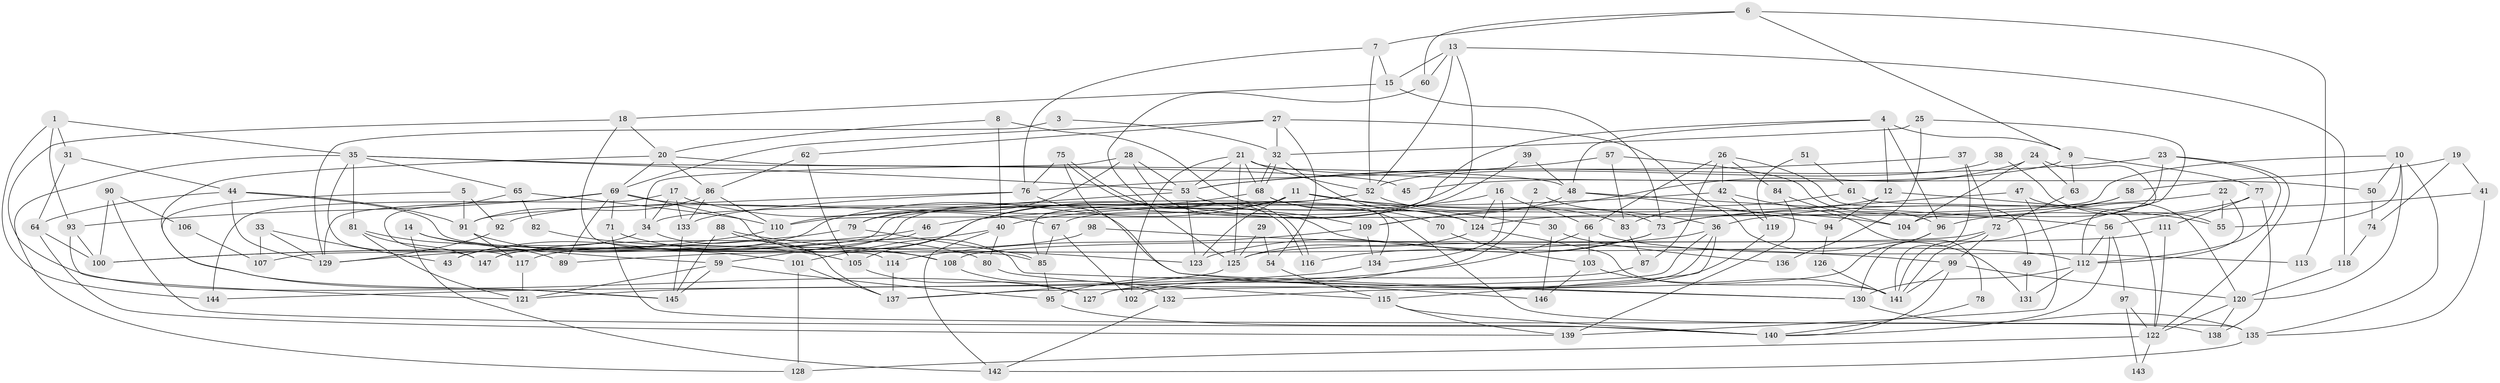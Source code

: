 // coarse degree distribution, {5: 0.11224489795918367, 2: 0.08163265306122448, 8: 0.061224489795918366, 4: 0.17346938775510204, 6: 0.14285714285714285, 3: 0.24489795918367346, 7: 0.10204081632653061, 9: 0.05102040816326531, 11: 0.01020408163265306, 10: 0.01020408163265306, 1: 0.01020408163265306}
// Generated by graph-tools (version 1.1) at 2025/52/02/27/25 19:52:07]
// undirected, 147 vertices, 294 edges
graph export_dot {
graph [start="1"]
  node [color=gray90,style=filled];
  1;
  2;
  3;
  4;
  5;
  6;
  7;
  8;
  9;
  10;
  11;
  12;
  13;
  14;
  15;
  16;
  17;
  18;
  19;
  20;
  21;
  22;
  23;
  24;
  25;
  26;
  27;
  28;
  29;
  30;
  31;
  32;
  33;
  34;
  35;
  36;
  37;
  38;
  39;
  40;
  41;
  42;
  43;
  44;
  45;
  46;
  47;
  48;
  49;
  50;
  51;
  52;
  53;
  54;
  55;
  56;
  57;
  58;
  59;
  60;
  61;
  62;
  63;
  64;
  65;
  66;
  67;
  68;
  69;
  70;
  71;
  72;
  73;
  74;
  75;
  76;
  77;
  78;
  79;
  80;
  81;
  82;
  83;
  84;
  85;
  86;
  87;
  88;
  89;
  90;
  91;
  92;
  93;
  94;
  95;
  96;
  97;
  98;
  99;
  100;
  101;
  102;
  103;
  104;
  105;
  106;
  107;
  108;
  109;
  110;
  111;
  112;
  113;
  114;
  115;
  116;
  117;
  118;
  119;
  120;
  121;
  122;
  123;
  124;
  125;
  126;
  127;
  128;
  129;
  130;
  131;
  132;
  133;
  134;
  135;
  136;
  137;
  138;
  139;
  140;
  141;
  142;
  143;
  144;
  145;
  146;
  147;
  1 -- 35;
  1 -- 144;
  1 -- 31;
  1 -- 93;
  2 -- 73;
  2 -- 95;
  3 -- 129;
  3 -- 32;
  4 -- 9;
  4 -- 12;
  4 -- 48;
  4 -- 96;
  4 -- 147;
  5 -- 92;
  5 -- 91;
  5 -- 145;
  6 -- 9;
  6 -- 60;
  6 -- 7;
  6 -- 113;
  7 -- 76;
  7 -- 15;
  7 -- 52;
  8 -- 40;
  8 -- 20;
  8 -- 134;
  9 -- 77;
  9 -- 63;
  9 -- 45;
  10 -- 135;
  10 -- 110;
  10 -- 50;
  10 -- 55;
  10 -- 120;
  11 -- 123;
  11 -- 104;
  11 -- 30;
  11 -- 36;
  11 -- 43;
  11 -- 85;
  11 -- 92;
  12 -- 55;
  12 -- 34;
  12 -- 94;
  13 -- 15;
  13 -- 52;
  13 -- 60;
  13 -- 67;
  13 -- 118;
  14 -- 142;
  14 -- 108;
  14 -- 59;
  15 -- 18;
  15 -- 73;
  16 -- 134;
  16 -- 124;
  16 -- 40;
  16 -- 66;
  17 -- 67;
  17 -- 133;
  17 -- 34;
  17 -- 144;
  18 -- 145;
  18 -- 20;
  18 -- 114;
  19 -- 74;
  19 -- 58;
  19 -- 41;
  20 -- 86;
  20 -- 69;
  20 -- 48;
  20 -- 127;
  21 -- 102;
  21 -- 125;
  21 -- 50;
  21 -- 52;
  21 -- 53;
  21 -- 68;
  22 -- 112;
  22 -- 36;
  22 -- 55;
  23 -- 53;
  23 -- 112;
  23 -- 104;
  23 -- 122;
  24 -- 112;
  24 -- 109;
  24 -- 63;
  24 -- 104;
  25 -- 32;
  25 -- 141;
  25 -- 136;
  26 -- 66;
  26 -- 84;
  26 -- 42;
  26 -- 49;
  26 -- 87;
  27 -- 69;
  27 -- 32;
  27 -- 54;
  27 -- 62;
  27 -- 131;
  28 -- 34;
  28 -- 53;
  28 -- 79;
  28 -- 112;
  29 -- 54;
  29 -- 125;
  30 -- 146;
  30 -- 136;
  31 -- 44;
  31 -- 64;
  32 -- 124;
  32 -- 68;
  32 -- 68;
  33 -- 43;
  33 -- 129;
  33 -- 107;
  34 -- 137;
  34 -- 43;
  35 -- 81;
  35 -- 147;
  35 -- 45;
  35 -- 53;
  35 -- 65;
  35 -- 128;
  36 -- 137;
  36 -- 89;
  36 -- 115;
  36 -- 127;
  37 -- 72;
  37 -- 53;
  37 -- 141;
  38 -- 52;
  38 -- 55;
  39 -- 101;
  39 -- 48;
  40 -- 80;
  40 -- 142;
  40 -- 147;
  41 -- 56;
  41 -- 135;
  42 -- 46;
  42 -- 78;
  42 -- 119;
  44 -- 129;
  44 -- 85;
  44 -- 64;
  44 -- 91;
  46 -- 59;
  46 -- 100;
  47 -- 139;
  47 -- 120;
  47 -- 73;
  48 -- 56;
  48 -- 94;
  48 -- 109;
  49 -- 131;
  50 -- 74;
  51 -- 119;
  51 -- 61;
  52 -- 79;
  52 -- 83;
  52 -- 107;
  53 -- 109;
  53 -- 110;
  53 -- 123;
  54 -- 115;
  56 -- 140;
  56 -- 97;
  56 -- 112;
  57 -- 96;
  57 -- 76;
  57 -- 83;
  58 -- 124;
  58 -- 73;
  59 -- 121;
  59 -- 95;
  59 -- 145;
  60 -- 125;
  61 -- 122;
  61 -- 83;
  62 -- 105;
  62 -- 86;
  63 -- 72;
  64 -- 100;
  64 -- 139;
  65 -- 110;
  65 -- 82;
  65 -- 117;
  66 -- 121;
  66 -- 103;
  66 -- 113;
  67 -- 85;
  67 -- 102;
  68 -- 70;
  68 -- 105;
  68 -- 138;
  69 -- 93;
  69 -- 89;
  69 -- 71;
  69 -- 124;
  69 -- 129;
  69 -- 130;
  70 -- 103;
  71 -- 135;
  71 -- 80;
  72 -- 99;
  72 -- 108;
  72 -- 141;
  73 -- 116;
  73 -- 123;
  74 -- 118;
  75 -- 76;
  75 -- 116;
  75 -- 116;
  75 -- 146;
  76 -- 91;
  76 -- 130;
  76 -- 133;
  77 -- 96;
  77 -- 138;
  77 -- 111;
  78 -- 140;
  79 -- 85;
  79 -- 100;
  80 -- 115;
  81 -- 121;
  81 -- 147;
  81 -- 89;
  82 -- 105;
  83 -- 87;
  84 -- 104;
  84 -- 139;
  85 -- 95;
  86 -- 133;
  86 -- 91;
  86 -- 110;
  87 -- 102;
  88 -- 145;
  88 -- 123;
  88 -- 108;
  90 -- 140;
  90 -- 100;
  90 -- 106;
  91 -- 101;
  91 -- 117;
  92 -- 129;
  93 -- 100;
  93 -- 121;
  94 -- 126;
  95 -- 140;
  96 -- 130;
  96 -- 132;
  97 -- 122;
  97 -- 143;
  98 -- 99;
  98 -- 117;
  99 -- 120;
  99 -- 141;
  99 -- 140;
  101 -- 128;
  101 -- 137;
  103 -- 141;
  103 -- 146;
  105 -- 127;
  106 -- 107;
  108 -- 132;
  109 -- 114;
  109 -- 134;
  110 -- 129;
  111 -- 125;
  111 -- 122;
  112 -- 130;
  112 -- 131;
  114 -- 137;
  115 -- 140;
  115 -- 139;
  117 -- 121;
  118 -- 120;
  119 -- 127;
  120 -- 122;
  120 -- 138;
  122 -- 128;
  122 -- 143;
  124 -- 141;
  124 -- 125;
  125 -- 137;
  126 -- 141;
  130 -- 135;
  132 -- 142;
  133 -- 145;
  134 -- 144;
  135 -- 142;
}
